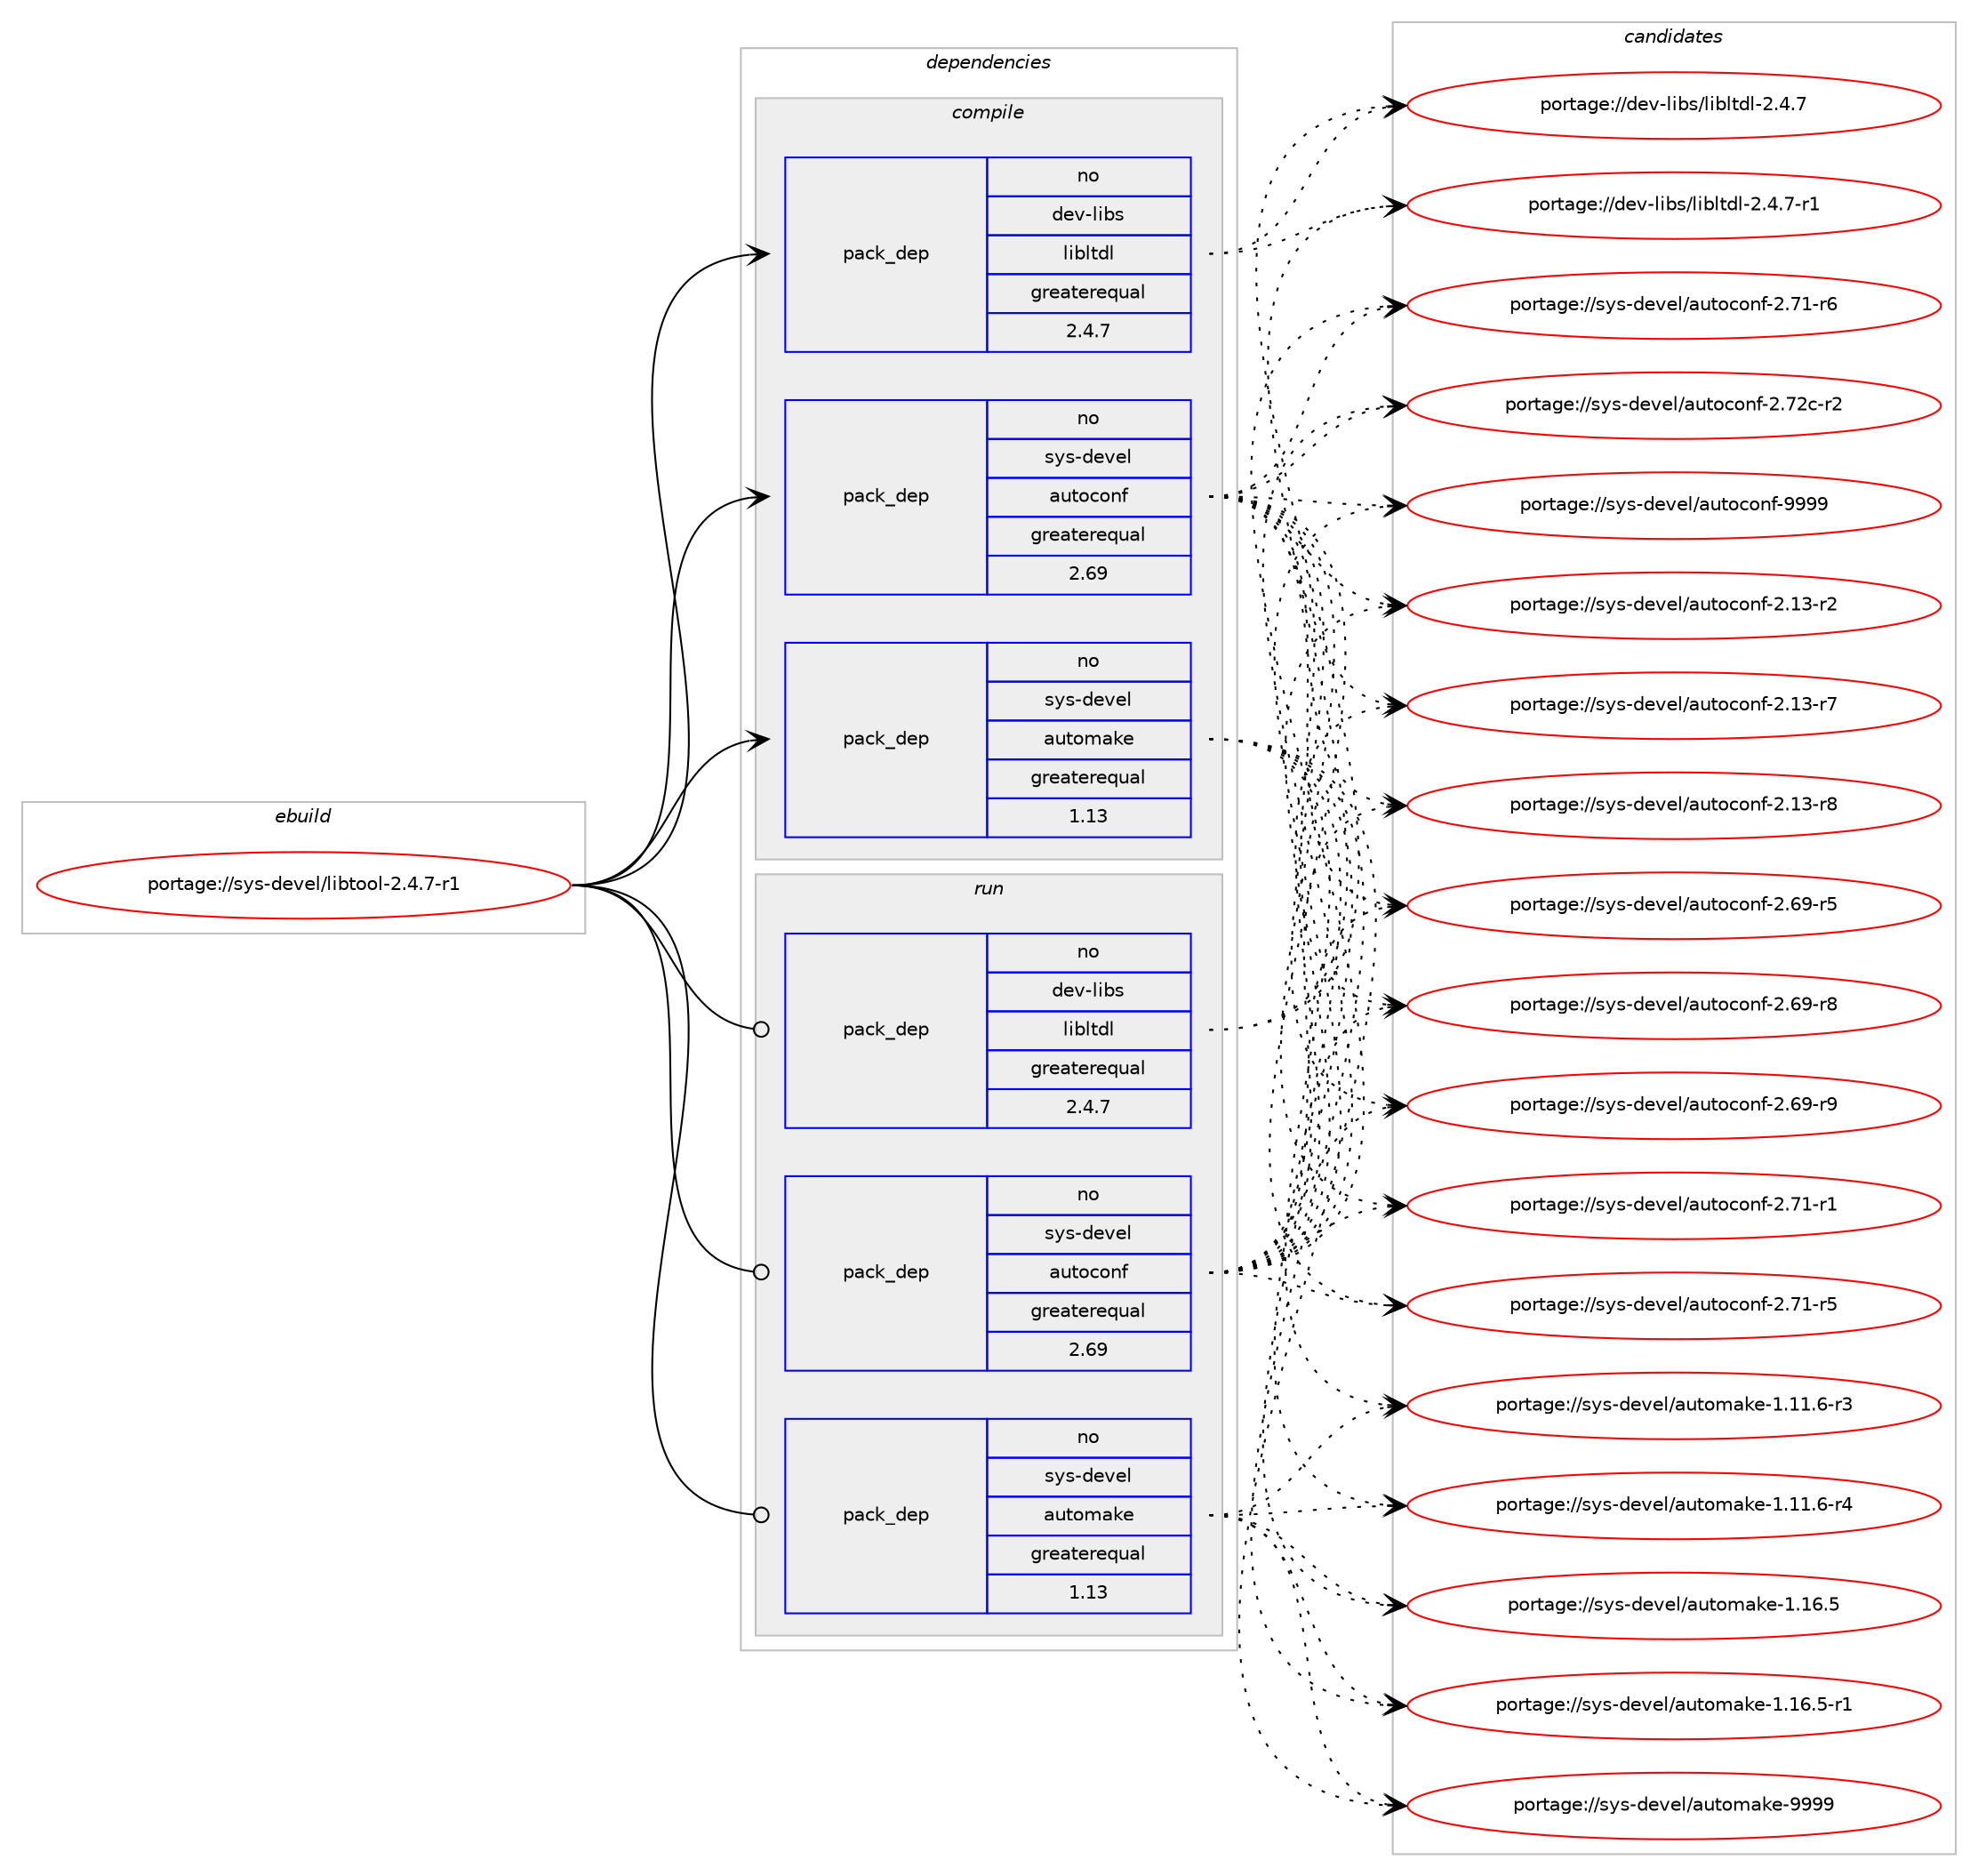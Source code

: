 digraph prolog {

# *************
# Graph options
# *************

newrank=true;
concentrate=true;
compound=true;
graph [rankdir=LR,fontname=Helvetica,fontsize=10,ranksep=1.5];#, ranksep=2.5, nodesep=0.2];
edge  [arrowhead=vee];
node  [fontname=Helvetica,fontsize=10];

# **********
# The ebuild
# **********

subgraph cluster_leftcol {
color=gray;
rank=same;
label=<<i>ebuild</i>>;
id [label="portage://sys-devel/libtool-2.4.7-r1", color=red, width=4, href="../sys-devel/libtool-2.4.7-r1.svg"];
}

# ****************
# The dependencies
# ****************

subgraph cluster_midcol {
color=gray;
label=<<i>dependencies</i>>;
subgraph cluster_compile {
fillcolor="#eeeeee";
style=filled;
label=<<i>compile</i>>;
subgraph pack886 {
dependency2191 [label=<<TABLE BORDER="0" CELLBORDER="1" CELLSPACING="0" CELLPADDING="4" WIDTH="220"><TR><TD ROWSPAN="6" CELLPADDING="30">pack_dep</TD></TR><TR><TD WIDTH="110">no</TD></TR><TR><TD>dev-libs</TD></TR><TR><TD>libltdl</TD></TR><TR><TD>greaterequal</TD></TR><TR><TD>2.4.7</TD></TR></TABLE>>, shape=none, color=blue];
}
id:e -> dependency2191:w [weight=20,style="solid",arrowhead="vee"];
subgraph pack887 {
dependency2192 [label=<<TABLE BORDER="0" CELLBORDER="1" CELLSPACING="0" CELLPADDING="4" WIDTH="220"><TR><TD ROWSPAN="6" CELLPADDING="30">pack_dep</TD></TR><TR><TD WIDTH="110">no</TD></TR><TR><TD>sys-devel</TD></TR><TR><TD>autoconf</TD></TR><TR><TD>greaterequal</TD></TR><TR><TD>2.69</TD></TR></TABLE>>, shape=none, color=blue];
}
id:e -> dependency2192:w [weight=20,style="solid",arrowhead="vee"];
subgraph pack888 {
dependency2193 [label=<<TABLE BORDER="0" CELLBORDER="1" CELLSPACING="0" CELLPADDING="4" WIDTH="220"><TR><TD ROWSPAN="6" CELLPADDING="30">pack_dep</TD></TR><TR><TD WIDTH="110">no</TD></TR><TR><TD>sys-devel</TD></TR><TR><TD>automake</TD></TR><TR><TD>greaterequal</TD></TR><TR><TD>1.13</TD></TR></TABLE>>, shape=none, color=blue];
}
id:e -> dependency2193:w [weight=20,style="solid",arrowhead="vee"];
# *** BEGIN UNKNOWN DEPENDENCY TYPE (TODO) ***
# id -> package_dependency(portage://sys-devel/libtool-2.4.7-r1,install,no,sys-devel,gnuconfig,none,[,,],[],[])
# *** END UNKNOWN DEPENDENCY TYPE (TODO) ***

}
subgraph cluster_compileandrun {
fillcolor="#eeeeee";
style=filled;
label=<<i>compile and run</i>>;
}
subgraph cluster_run {
fillcolor="#eeeeee";
style=filled;
label=<<i>run</i>>;
subgraph pack889 {
dependency2194 [label=<<TABLE BORDER="0" CELLBORDER="1" CELLSPACING="0" CELLPADDING="4" WIDTH="220"><TR><TD ROWSPAN="6" CELLPADDING="30">pack_dep</TD></TR><TR><TD WIDTH="110">no</TD></TR><TR><TD>dev-libs</TD></TR><TR><TD>libltdl</TD></TR><TR><TD>greaterequal</TD></TR><TR><TD>2.4.7</TD></TR></TABLE>>, shape=none, color=blue];
}
id:e -> dependency2194:w [weight=20,style="solid",arrowhead="odot"];
subgraph pack890 {
dependency2195 [label=<<TABLE BORDER="0" CELLBORDER="1" CELLSPACING="0" CELLPADDING="4" WIDTH="220"><TR><TD ROWSPAN="6" CELLPADDING="30">pack_dep</TD></TR><TR><TD WIDTH="110">no</TD></TR><TR><TD>sys-devel</TD></TR><TR><TD>autoconf</TD></TR><TR><TD>greaterequal</TD></TR><TR><TD>2.69</TD></TR></TABLE>>, shape=none, color=blue];
}
id:e -> dependency2195:w [weight=20,style="solid",arrowhead="odot"];
subgraph pack891 {
dependency2196 [label=<<TABLE BORDER="0" CELLBORDER="1" CELLSPACING="0" CELLPADDING="4" WIDTH="220"><TR><TD ROWSPAN="6" CELLPADDING="30">pack_dep</TD></TR><TR><TD WIDTH="110">no</TD></TR><TR><TD>sys-devel</TD></TR><TR><TD>automake</TD></TR><TR><TD>greaterequal</TD></TR><TR><TD>1.13</TD></TR></TABLE>>, shape=none, color=blue];
}
id:e -> dependency2196:w [weight=20,style="solid",arrowhead="odot"];
# *** BEGIN UNKNOWN DEPENDENCY TYPE (TODO) ***
# id -> package_dependency(portage://sys-devel/libtool-2.4.7-r1,run,no,sys-devel,gnuconfig,none,[,,],[],[])
# *** END UNKNOWN DEPENDENCY TYPE (TODO) ***

}
}

# **************
# The candidates
# **************

subgraph cluster_choices {
rank=same;
color=gray;
label=<<i>candidates</i>>;

subgraph choice886 {
color=black;
nodesep=1;
choice10010111845108105981154710810598108116100108455046524655 [label="portage://dev-libs/libltdl-2.4.7", color=red, width=4,href="../dev-libs/libltdl-2.4.7.svg"];
choice100101118451081059811547108105981081161001084550465246554511449 [label="portage://dev-libs/libltdl-2.4.7-r1", color=red, width=4,href="../dev-libs/libltdl-2.4.7-r1.svg"];
dependency2191:e -> choice10010111845108105981154710810598108116100108455046524655:w [style=dotted,weight="100"];
dependency2191:e -> choice100101118451081059811547108105981081161001084550465246554511449:w [style=dotted,weight="100"];
}
subgraph choice887 {
color=black;
nodesep=1;
choice1151211154510010111810110847971171161119911111010245504649514511450 [label="portage://sys-devel/autoconf-2.13-r2", color=red, width=4,href="../sys-devel/autoconf-2.13-r2.svg"];
choice1151211154510010111810110847971171161119911111010245504649514511455 [label="portage://sys-devel/autoconf-2.13-r7", color=red, width=4,href="../sys-devel/autoconf-2.13-r7.svg"];
choice1151211154510010111810110847971171161119911111010245504649514511456 [label="portage://sys-devel/autoconf-2.13-r8", color=red, width=4,href="../sys-devel/autoconf-2.13-r8.svg"];
choice1151211154510010111810110847971171161119911111010245504654574511453 [label="portage://sys-devel/autoconf-2.69-r5", color=red, width=4,href="../sys-devel/autoconf-2.69-r5.svg"];
choice1151211154510010111810110847971171161119911111010245504654574511456 [label="portage://sys-devel/autoconf-2.69-r8", color=red, width=4,href="../sys-devel/autoconf-2.69-r8.svg"];
choice1151211154510010111810110847971171161119911111010245504654574511457 [label="portage://sys-devel/autoconf-2.69-r9", color=red, width=4,href="../sys-devel/autoconf-2.69-r9.svg"];
choice1151211154510010111810110847971171161119911111010245504655494511449 [label="portage://sys-devel/autoconf-2.71-r1", color=red, width=4,href="../sys-devel/autoconf-2.71-r1.svg"];
choice1151211154510010111810110847971171161119911111010245504655494511453 [label="portage://sys-devel/autoconf-2.71-r5", color=red, width=4,href="../sys-devel/autoconf-2.71-r5.svg"];
choice1151211154510010111810110847971171161119911111010245504655494511454 [label="portage://sys-devel/autoconf-2.71-r6", color=red, width=4,href="../sys-devel/autoconf-2.71-r6.svg"];
choice115121115451001011181011084797117116111991111101024550465550994511450 [label="portage://sys-devel/autoconf-2.72c-r2", color=red, width=4,href="../sys-devel/autoconf-2.72c-r2.svg"];
choice115121115451001011181011084797117116111991111101024557575757 [label="portage://sys-devel/autoconf-9999", color=red, width=4,href="../sys-devel/autoconf-9999.svg"];
dependency2192:e -> choice1151211154510010111810110847971171161119911111010245504649514511450:w [style=dotted,weight="100"];
dependency2192:e -> choice1151211154510010111810110847971171161119911111010245504649514511455:w [style=dotted,weight="100"];
dependency2192:e -> choice1151211154510010111810110847971171161119911111010245504649514511456:w [style=dotted,weight="100"];
dependency2192:e -> choice1151211154510010111810110847971171161119911111010245504654574511453:w [style=dotted,weight="100"];
dependency2192:e -> choice1151211154510010111810110847971171161119911111010245504654574511456:w [style=dotted,weight="100"];
dependency2192:e -> choice1151211154510010111810110847971171161119911111010245504654574511457:w [style=dotted,weight="100"];
dependency2192:e -> choice1151211154510010111810110847971171161119911111010245504655494511449:w [style=dotted,weight="100"];
dependency2192:e -> choice1151211154510010111810110847971171161119911111010245504655494511453:w [style=dotted,weight="100"];
dependency2192:e -> choice1151211154510010111810110847971171161119911111010245504655494511454:w [style=dotted,weight="100"];
dependency2192:e -> choice115121115451001011181011084797117116111991111101024550465550994511450:w [style=dotted,weight="100"];
dependency2192:e -> choice115121115451001011181011084797117116111991111101024557575757:w [style=dotted,weight="100"];
}
subgraph choice888 {
color=black;
nodesep=1;
choice11512111545100101118101108479711711611110997107101454946494946544511451 [label="portage://sys-devel/automake-1.11.6-r3", color=red, width=4,href="../sys-devel/automake-1.11.6-r3.svg"];
choice11512111545100101118101108479711711611110997107101454946494946544511452 [label="portage://sys-devel/automake-1.11.6-r4", color=red, width=4,href="../sys-devel/automake-1.11.6-r4.svg"];
choice1151211154510010111810110847971171161111099710710145494649544653 [label="portage://sys-devel/automake-1.16.5", color=red, width=4,href="../sys-devel/automake-1.16.5.svg"];
choice11512111545100101118101108479711711611110997107101454946495446534511449 [label="portage://sys-devel/automake-1.16.5-r1", color=red, width=4,href="../sys-devel/automake-1.16.5-r1.svg"];
choice115121115451001011181011084797117116111109971071014557575757 [label="portage://sys-devel/automake-9999", color=red, width=4,href="../sys-devel/automake-9999.svg"];
dependency2193:e -> choice11512111545100101118101108479711711611110997107101454946494946544511451:w [style=dotted,weight="100"];
dependency2193:e -> choice11512111545100101118101108479711711611110997107101454946494946544511452:w [style=dotted,weight="100"];
dependency2193:e -> choice1151211154510010111810110847971171161111099710710145494649544653:w [style=dotted,weight="100"];
dependency2193:e -> choice11512111545100101118101108479711711611110997107101454946495446534511449:w [style=dotted,weight="100"];
dependency2193:e -> choice115121115451001011181011084797117116111109971071014557575757:w [style=dotted,weight="100"];
}
subgraph choice889 {
color=black;
nodesep=1;
choice10010111845108105981154710810598108116100108455046524655 [label="portage://dev-libs/libltdl-2.4.7", color=red, width=4,href="../dev-libs/libltdl-2.4.7.svg"];
choice100101118451081059811547108105981081161001084550465246554511449 [label="portage://dev-libs/libltdl-2.4.7-r1", color=red, width=4,href="../dev-libs/libltdl-2.4.7-r1.svg"];
dependency2194:e -> choice10010111845108105981154710810598108116100108455046524655:w [style=dotted,weight="100"];
dependency2194:e -> choice100101118451081059811547108105981081161001084550465246554511449:w [style=dotted,weight="100"];
}
subgraph choice890 {
color=black;
nodesep=1;
choice1151211154510010111810110847971171161119911111010245504649514511450 [label="portage://sys-devel/autoconf-2.13-r2", color=red, width=4,href="../sys-devel/autoconf-2.13-r2.svg"];
choice1151211154510010111810110847971171161119911111010245504649514511455 [label="portage://sys-devel/autoconf-2.13-r7", color=red, width=4,href="../sys-devel/autoconf-2.13-r7.svg"];
choice1151211154510010111810110847971171161119911111010245504649514511456 [label="portage://sys-devel/autoconf-2.13-r8", color=red, width=4,href="../sys-devel/autoconf-2.13-r8.svg"];
choice1151211154510010111810110847971171161119911111010245504654574511453 [label="portage://sys-devel/autoconf-2.69-r5", color=red, width=4,href="../sys-devel/autoconf-2.69-r5.svg"];
choice1151211154510010111810110847971171161119911111010245504654574511456 [label="portage://sys-devel/autoconf-2.69-r8", color=red, width=4,href="../sys-devel/autoconf-2.69-r8.svg"];
choice1151211154510010111810110847971171161119911111010245504654574511457 [label="portage://sys-devel/autoconf-2.69-r9", color=red, width=4,href="../sys-devel/autoconf-2.69-r9.svg"];
choice1151211154510010111810110847971171161119911111010245504655494511449 [label="portage://sys-devel/autoconf-2.71-r1", color=red, width=4,href="../sys-devel/autoconf-2.71-r1.svg"];
choice1151211154510010111810110847971171161119911111010245504655494511453 [label="portage://sys-devel/autoconf-2.71-r5", color=red, width=4,href="../sys-devel/autoconf-2.71-r5.svg"];
choice1151211154510010111810110847971171161119911111010245504655494511454 [label="portage://sys-devel/autoconf-2.71-r6", color=red, width=4,href="../sys-devel/autoconf-2.71-r6.svg"];
choice115121115451001011181011084797117116111991111101024550465550994511450 [label="portage://sys-devel/autoconf-2.72c-r2", color=red, width=4,href="../sys-devel/autoconf-2.72c-r2.svg"];
choice115121115451001011181011084797117116111991111101024557575757 [label="portage://sys-devel/autoconf-9999", color=red, width=4,href="../sys-devel/autoconf-9999.svg"];
dependency2195:e -> choice1151211154510010111810110847971171161119911111010245504649514511450:w [style=dotted,weight="100"];
dependency2195:e -> choice1151211154510010111810110847971171161119911111010245504649514511455:w [style=dotted,weight="100"];
dependency2195:e -> choice1151211154510010111810110847971171161119911111010245504649514511456:w [style=dotted,weight="100"];
dependency2195:e -> choice1151211154510010111810110847971171161119911111010245504654574511453:w [style=dotted,weight="100"];
dependency2195:e -> choice1151211154510010111810110847971171161119911111010245504654574511456:w [style=dotted,weight="100"];
dependency2195:e -> choice1151211154510010111810110847971171161119911111010245504654574511457:w [style=dotted,weight="100"];
dependency2195:e -> choice1151211154510010111810110847971171161119911111010245504655494511449:w [style=dotted,weight="100"];
dependency2195:e -> choice1151211154510010111810110847971171161119911111010245504655494511453:w [style=dotted,weight="100"];
dependency2195:e -> choice1151211154510010111810110847971171161119911111010245504655494511454:w [style=dotted,weight="100"];
dependency2195:e -> choice115121115451001011181011084797117116111991111101024550465550994511450:w [style=dotted,weight="100"];
dependency2195:e -> choice115121115451001011181011084797117116111991111101024557575757:w [style=dotted,weight="100"];
}
subgraph choice891 {
color=black;
nodesep=1;
choice11512111545100101118101108479711711611110997107101454946494946544511451 [label="portage://sys-devel/automake-1.11.6-r3", color=red, width=4,href="../sys-devel/automake-1.11.6-r3.svg"];
choice11512111545100101118101108479711711611110997107101454946494946544511452 [label="portage://sys-devel/automake-1.11.6-r4", color=red, width=4,href="../sys-devel/automake-1.11.6-r4.svg"];
choice1151211154510010111810110847971171161111099710710145494649544653 [label="portage://sys-devel/automake-1.16.5", color=red, width=4,href="../sys-devel/automake-1.16.5.svg"];
choice11512111545100101118101108479711711611110997107101454946495446534511449 [label="portage://sys-devel/automake-1.16.5-r1", color=red, width=4,href="../sys-devel/automake-1.16.5-r1.svg"];
choice115121115451001011181011084797117116111109971071014557575757 [label="portage://sys-devel/automake-9999", color=red, width=4,href="../sys-devel/automake-9999.svg"];
dependency2196:e -> choice11512111545100101118101108479711711611110997107101454946494946544511451:w [style=dotted,weight="100"];
dependency2196:e -> choice11512111545100101118101108479711711611110997107101454946494946544511452:w [style=dotted,weight="100"];
dependency2196:e -> choice1151211154510010111810110847971171161111099710710145494649544653:w [style=dotted,weight="100"];
dependency2196:e -> choice11512111545100101118101108479711711611110997107101454946495446534511449:w [style=dotted,weight="100"];
dependency2196:e -> choice115121115451001011181011084797117116111109971071014557575757:w [style=dotted,weight="100"];
}
}

}
